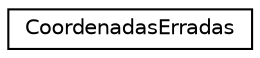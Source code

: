 digraph "Graphical Class Hierarchy"
{
  edge [fontname="Helvetica",fontsize="10",labelfontname="Helvetica",labelfontsize="10"];
  node [fontname="Helvetica",fontsize="10",shape=record];
  rankdir="LR";
  Node1 [label="CoordenadasErradas",height=0.2,width=0.4,color="black", fillcolor="white", style="filled",URL="$classCoordenadasErradas.html"];
}
